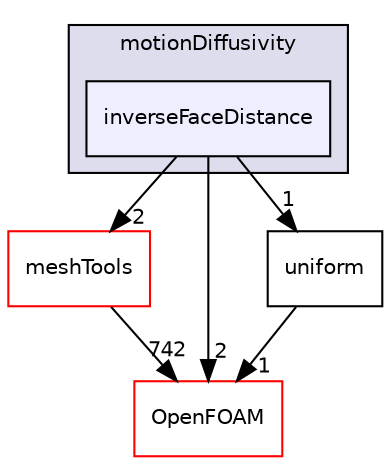 digraph "src/fvMotionSolver/motionDiffusivity/inverseFaceDistance" {
  bgcolor=transparent;
  compound=true
  node [ fontsize="10", fontname="Helvetica"];
  edge [ labelfontsize="10", labelfontname="Helvetica"];
  subgraph clusterdir_8ab94aa558c9b87721da8bbf3fb9229e {
    graph [ bgcolor="#ddddee", pencolor="black", label="motionDiffusivity" fontname="Helvetica", fontsize="10", URL="dir_8ab94aa558c9b87721da8bbf3fb9229e.html"]
  dir_75f05f69f5d9c7ece14ff8d4743d562a [shape=box, label="inverseFaceDistance", style="filled", fillcolor="#eeeeff", pencolor="black", URL="dir_75f05f69f5d9c7ece14ff8d4743d562a.html"];
  }
  dir_ae30ad0bef50cf391b24c614251bb9fd [shape=box label="meshTools" color="red" URL="dir_ae30ad0bef50cf391b24c614251bb9fd.html"];
  dir_c5473ff19b20e6ec4dfe5c310b3778a8 [shape=box label="OpenFOAM" color="red" URL="dir_c5473ff19b20e6ec4dfe5c310b3778a8.html"];
  dir_9ab4f326e917527a728683b764a3ad42 [shape=box label="uniform" URL="dir_9ab4f326e917527a728683b764a3ad42.html"];
  dir_ae30ad0bef50cf391b24c614251bb9fd->dir_c5473ff19b20e6ec4dfe5c310b3778a8 [headlabel="742", labeldistance=1.5 headhref="dir_001783_001929.html"];
  dir_75f05f69f5d9c7ece14ff8d4743d562a->dir_ae30ad0bef50cf391b24c614251bb9fd [headlabel="2", labeldistance=1.5 headhref="dir_001330_001783.html"];
  dir_75f05f69f5d9c7ece14ff8d4743d562a->dir_c5473ff19b20e6ec4dfe5c310b3778a8 [headlabel="2", labeldistance=1.5 headhref="dir_001330_001929.html"];
  dir_75f05f69f5d9c7ece14ff8d4743d562a->dir_9ab4f326e917527a728683b764a3ad42 [headlabel="1", labeldistance=1.5 headhref="dir_001330_001338.html"];
  dir_9ab4f326e917527a728683b764a3ad42->dir_c5473ff19b20e6ec4dfe5c310b3778a8 [headlabel="1", labeldistance=1.5 headhref="dir_001338_001929.html"];
}
